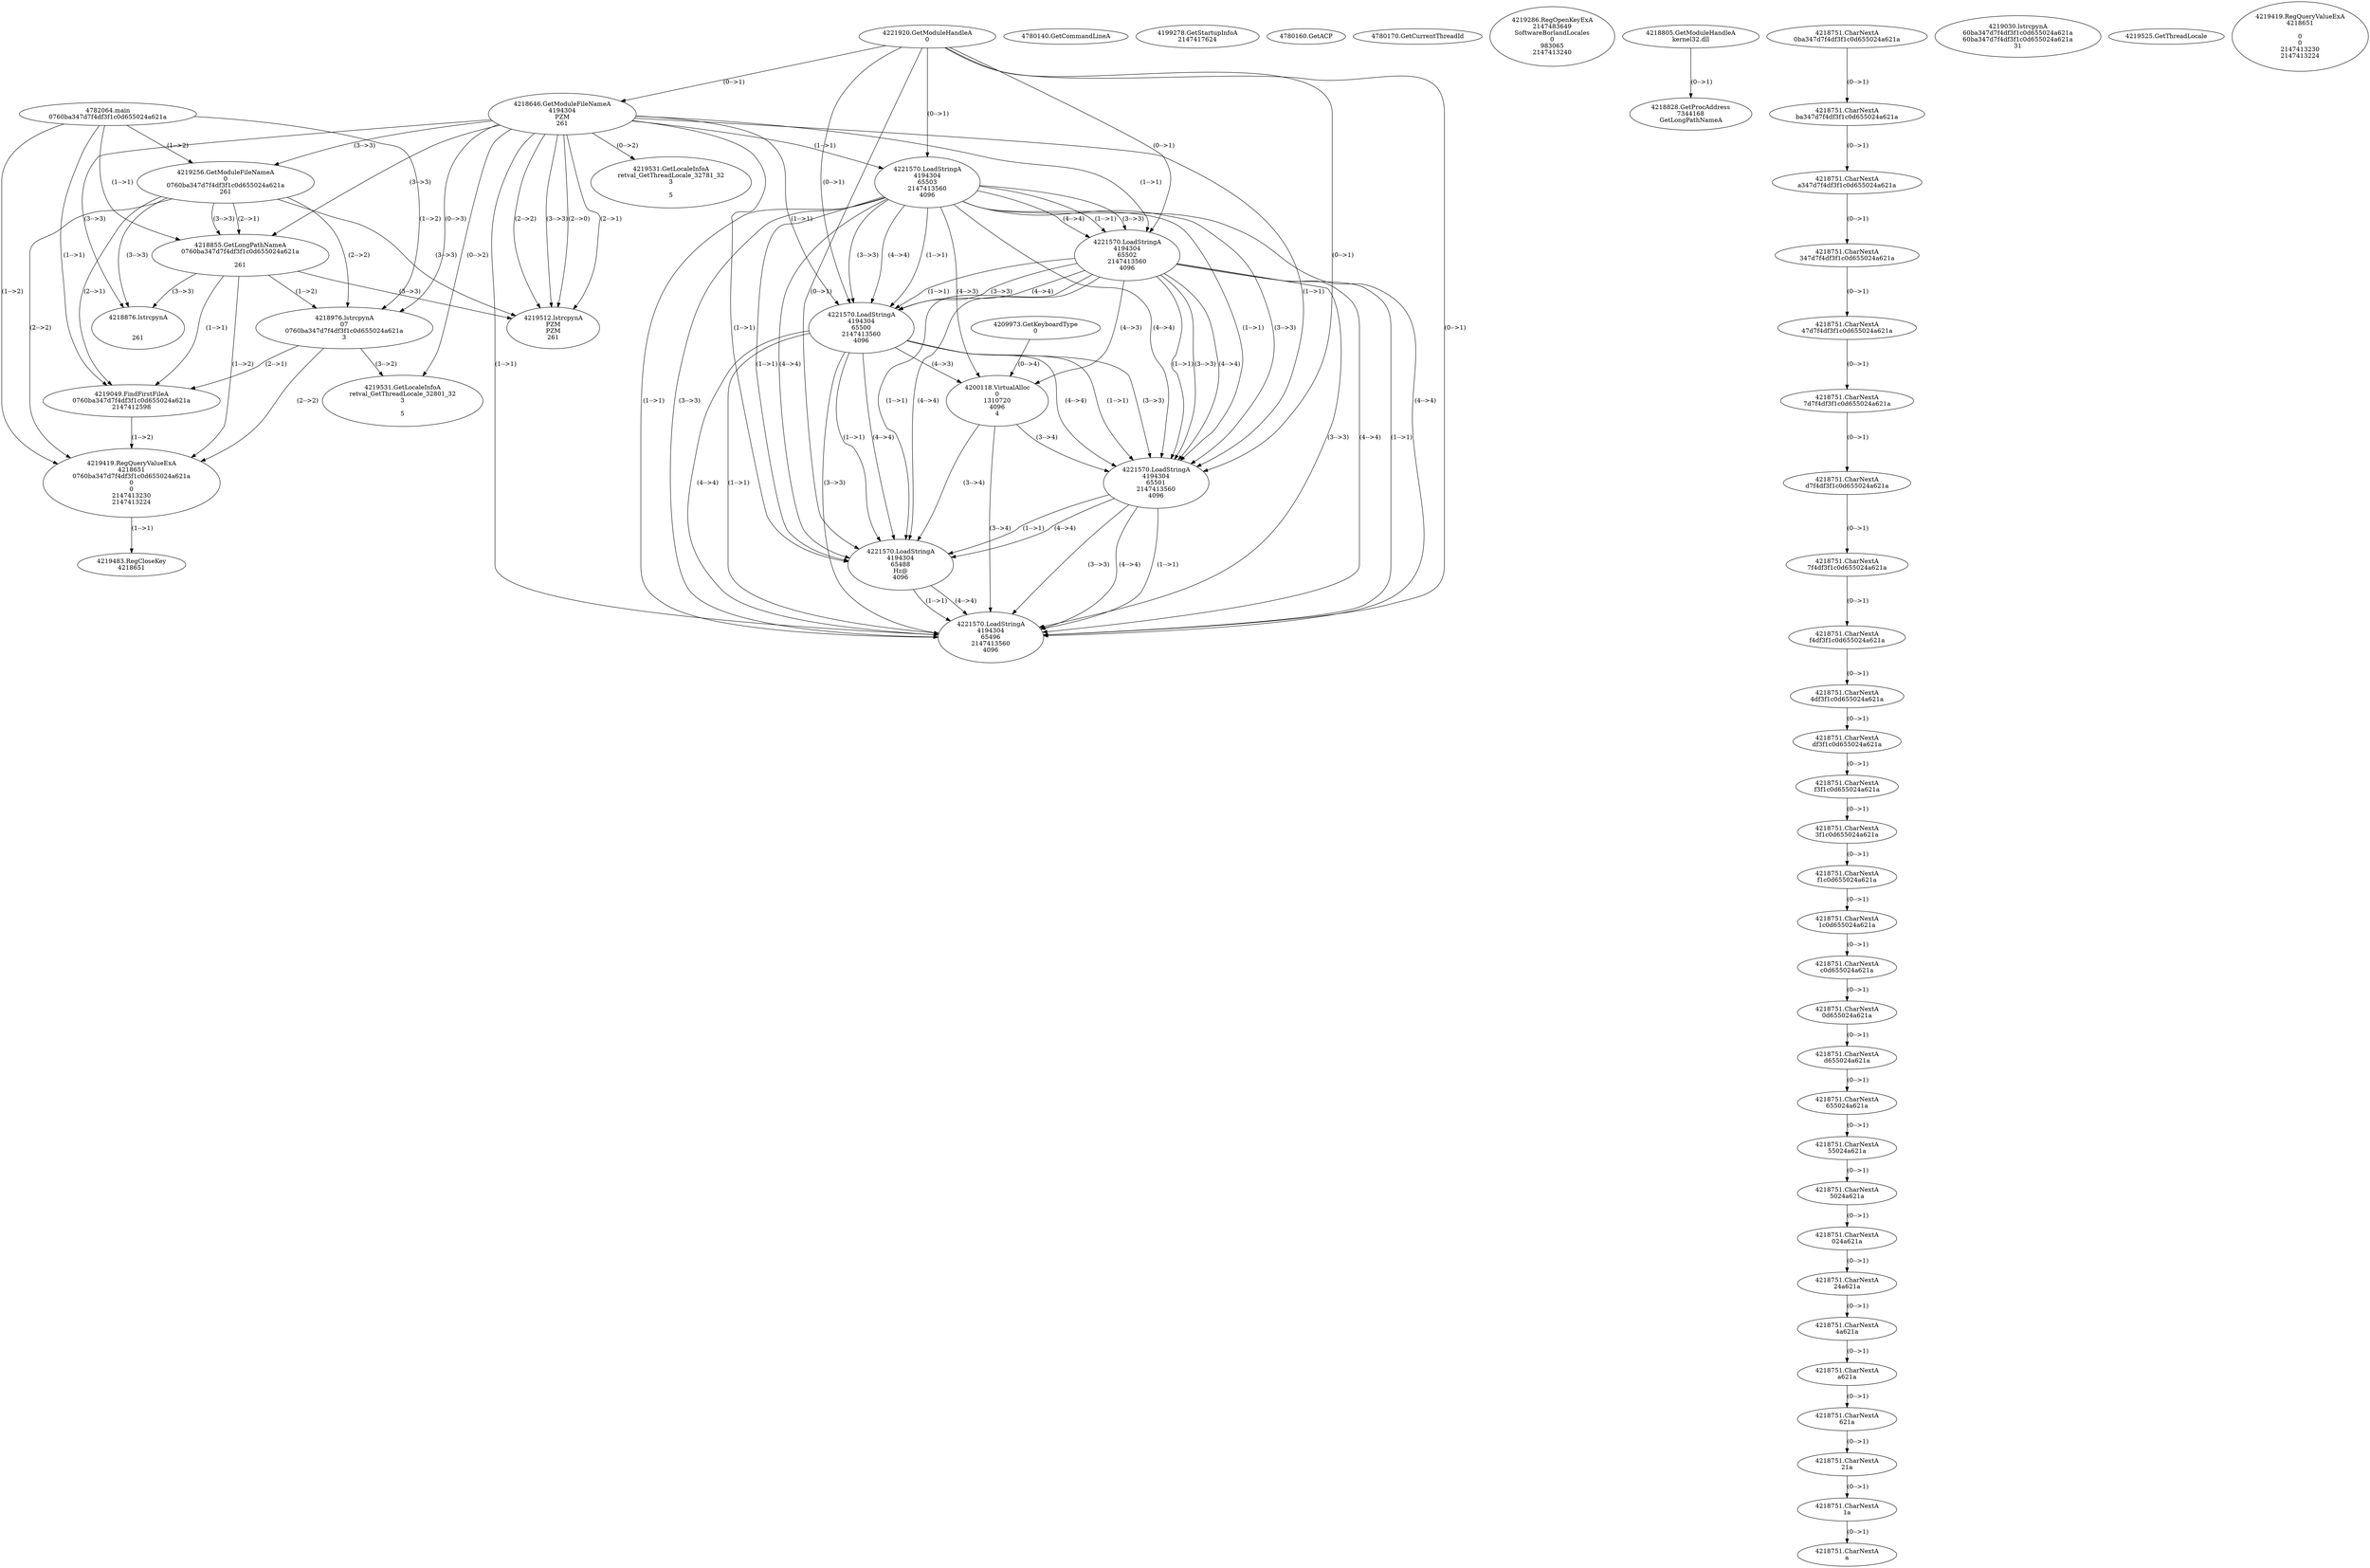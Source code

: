 // Global SCDG with merge call
digraph {
	0 [label="4782064.main
0760ba347d7f4df3f1c0d655024a621a"]
	1 [label="4221920.GetModuleHandleA
0"]
	2 [label="4209973.GetKeyboardType
0"]
	3 [label="4780140.GetCommandLineA
"]
	4 [label="4199278.GetStartupInfoA
2147417624"]
	5 [label="4780160.GetACP
"]
	6 [label="4780170.GetCurrentThreadId
"]
	7 [label="4218646.GetModuleFileNameA
4194304
PZM
261"]
	1 -> 7 [label="(0-->1)"]
	8 [label="4219256.GetModuleFileNameA
0
0760ba347d7f4df3f1c0d655024a621a
261"]
	0 -> 8 [label="(1-->2)"]
	7 -> 8 [label="(3-->3)"]
	9 [label="4219286.RegOpenKeyExA
2147483649
Software\Borland\Locales
0
983065
2147413240"]
	10 [label="4218805.GetModuleHandleA
kernel32.dll"]
	11 [label="4218828.GetProcAddress
7344168
GetLongPathNameA"]
	10 -> 11 [label="(0-->1)"]
	12 [label="4218855.GetLongPathNameA
0760ba347d7f4df3f1c0d655024a621a

261"]
	0 -> 12 [label="(1-->1)"]
	8 -> 12 [label="(2-->1)"]
	7 -> 12 [label="(3-->3)"]
	8 -> 12 [label="(3-->3)"]
	13 [label="4218976.lstrcpynA
07
0760ba347d7f4df3f1c0d655024a621a
3"]
	0 -> 13 [label="(1-->2)"]
	8 -> 13 [label="(2-->2)"]
	12 -> 13 [label="(1-->2)"]
	7 -> 13 [label="(0-->3)"]
	14 [label="4218751.CharNextA
0ba347d7f4df3f1c0d655024a621a"]
	15 [label="4218751.CharNextA
ba347d7f4df3f1c0d655024a621a"]
	14 -> 15 [label="(0-->1)"]
	16 [label="4218751.CharNextA
a347d7f4df3f1c0d655024a621a"]
	15 -> 16 [label="(0-->1)"]
	17 [label="4218751.CharNextA
347d7f4df3f1c0d655024a621a"]
	16 -> 17 [label="(0-->1)"]
	18 [label="4218751.CharNextA
47d7f4df3f1c0d655024a621a"]
	17 -> 18 [label="(0-->1)"]
	19 [label="4218751.CharNextA
7d7f4df3f1c0d655024a621a"]
	18 -> 19 [label="(0-->1)"]
	20 [label="4218751.CharNextA
d7f4df3f1c0d655024a621a"]
	19 -> 20 [label="(0-->1)"]
	21 [label="4218751.CharNextA
7f4df3f1c0d655024a621a"]
	20 -> 21 [label="(0-->1)"]
	22 [label="4218751.CharNextA
f4df3f1c0d655024a621a"]
	21 -> 22 [label="(0-->1)"]
	23 [label="4218751.CharNextA
4df3f1c0d655024a621a"]
	22 -> 23 [label="(0-->1)"]
	24 [label="4218751.CharNextA
df3f1c0d655024a621a"]
	23 -> 24 [label="(0-->1)"]
	25 [label="4218751.CharNextA
f3f1c0d655024a621a"]
	24 -> 25 [label="(0-->1)"]
	26 [label="4218751.CharNextA
3f1c0d655024a621a"]
	25 -> 26 [label="(0-->1)"]
	27 [label="4218751.CharNextA
f1c0d655024a621a"]
	26 -> 27 [label="(0-->1)"]
	28 [label="4218751.CharNextA
1c0d655024a621a"]
	27 -> 28 [label="(0-->1)"]
	29 [label="4218751.CharNextA
c0d655024a621a"]
	28 -> 29 [label="(0-->1)"]
	30 [label="4218751.CharNextA
0d655024a621a"]
	29 -> 30 [label="(0-->1)"]
	31 [label="4218751.CharNextA
d655024a621a"]
	30 -> 31 [label="(0-->1)"]
	32 [label="4218751.CharNextA
655024a621a"]
	31 -> 32 [label="(0-->1)"]
	33 [label="4218751.CharNextA
55024a621a"]
	32 -> 33 [label="(0-->1)"]
	34 [label="4218751.CharNextA
5024a621a"]
	33 -> 34 [label="(0-->1)"]
	35 [label="4218751.CharNextA
024a621a"]
	34 -> 35 [label="(0-->1)"]
	36 [label="4218751.CharNextA
24a621a"]
	35 -> 36 [label="(0-->1)"]
	37 [label="4218751.CharNextA
4a621a"]
	36 -> 37 [label="(0-->1)"]
	38 [label="4218751.CharNextA
a621a"]
	37 -> 38 [label="(0-->1)"]
	39 [label="4218751.CharNextA
621a"]
	38 -> 39 [label="(0-->1)"]
	40 [label="4218751.CharNextA
21a"]
	39 -> 40 [label="(0-->1)"]
	41 [label="4218751.CharNextA
1a"]
	40 -> 41 [label="(0-->1)"]
	42 [label="4218751.CharNextA
a"]
	41 -> 42 [label="(0-->1)"]
	43 [label="4219030.lstrcpynA
60ba347d7f4df3f1c0d655024a621a
60ba347d7f4df3f1c0d655024a621a
31"]
	44 [label="4219049.FindFirstFileA
0760ba347d7f4df3f1c0d655024a621a
2147412598"]
	0 -> 44 [label="(1-->1)"]
	8 -> 44 [label="(2-->1)"]
	12 -> 44 [label="(1-->1)"]
	13 -> 44 [label="(2-->1)"]
	45 [label="4219419.RegQueryValueExA
4218651
0760ba347d7f4df3f1c0d655024a621a
0
0
2147413230
2147413224"]
	0 -> 45 [label="(1-->2)"]
	8 -> 45 [label="(2-->2)"]
	12 -> 45 [label="(1-->2)"]
	13 -> 45 [label="(2-->2)"]
	44 -> 45 [label="(1-->2)"]
	46 [label="4219483.RegCloseKey
4218651"]
	45 -> 46 [label="(1-->1)"]
	47 [label="4219512.lstrcpynA
PZM
PZM
261"]
	7 -> 47 [label="(2-->1)"]
	7 -> 47 [label="(2-->2)"]
	7 -> 47 [label="(3-->3)"]
	8 -> 47 [label="(3-->3)"]
	12 -> 47 [label="(3-->3)"]
	7 -> 47 [label="(2-->0)"]
	48 [label="4219525.GetThreadLocale
"]
	49 [label="4219531.GetLocaleInfoA
retval_GetThreadLocale_32801_32
3

5"]
	7 -> 49 [label="(0-->2)"]
	13 -> 49 [label="(3-->2)"]
	50 [label="4221570.LoadStringA
4194304
65503
2147413560
4096"]
	1 -> 50 [label="(0-->1)"]
	7 -> 50 [label="(1-->1)"]
	51 [label="4221570.LoadStringA
4194304
65502
2147413560
4096"]
	1 -> 51 [label="(0-->1)"]
	7 -> 51 [label="(1-->1)"]
	50 -> 51 [label="(1-->1)"]
	50 -> 51 [label="(3-->3)"]
	50 -> 51 [label="(4-->4)"]
	52 [label="4221570.LoadStringA
4194304
65500
2147413560
4096"]
	1 -> 52 [label="(0-->1)"]
	7 -> 52 [label="(1-->1)"]
	50 -> 52 [label="(1-->1)"]
	51 -> 52 [label="(1-->1)"]
	50 -> 52 [label="(3-->3)"]
	51 -> 52 [label="(3-->3)"]
	50 -> 52 [label="(4-->4)"]
	51 -> 52 [label="(4-->4)"]
	53 [label="4200118.VirtualAlloc
0
1310720
4096
4"]
	50 -> 53 [label="(4-->3)"]
	51 -> 53 [label="(4-->3)"]
	52 -> 53 [label="(4-->3)"]
	2 -> 53 [label="(0-->4)"]
	54 [label="4221570.LoadStringA
4194304
65501
2147413560
4096"]
	1 -> 54 [label="(0-->1)"]
	7 -> 54 [label="(1-->1)"]
	50 -> 54 [label="(1-->1)"]
	51 -> 54 [label="(1-->1)"]
	52 -> 54 [label="(1-->1)"]
	50 -> 54 [label="(3-->3)"]
	51 -> 54 [label="(3-->3)"]
	52 -> 54 [label="(3-->3)"]
	50 -> 54 [label="(4-->4)"]
	51 -> 54 [label="(4-->4)"]
	52 -> 54 [label="(4-->4)"]
	53 -> 54 [label="(3-->4)"]
	55 [label="4221570.LoadStringA
4194304
65488
Hz@
4096"]
	1 -> 55 [label="(0-->1)"]
	7 -> 55 [label="(1-->1)"]
	50 -> 55 [label="(1-->1)"]
	51 -> 55 [label="(1-->1)"]
	52 -> 55 [label="(1-->1)"]
	54 -> 55 [label="(1-->1)"]
	50 -> 55 [label="(4-->4)"]
	51 -> 55 [label="(4-->4)"]
	52 -> 55 [label="(4-->4)"]
	53 -> 55 [label="(3-->4)"]
	54 -> 55 [label="(4-->4)"]
	56 [label="4221570.LoadStringA
4194304
65496
2147413560
4096"]
	1 -> 56 [label="(0-->1)"]
	7 -> 56 [label="(1-->1)"]
	50 -> 56 [label="(1-->1)"]
	51 -> 56 [label="(1-->1)"]
	52 -> 56 [label="(1-->1)"]
	54 -> 56 [label="(1-->1)"]
	55 -> 56 [label="(1-->1)"]
	50 -> 56 [label="(3-->3)"]
	51 -> 56 [label="(3-->3)"]
	52 -> 56 [label="(3-->3)"]
	54 -> 56 [label="(3-->3)"]
	50 -> 56 [label="(4-->4)"]
	51 -> 56 [label="(4-->4)"]
	52 -> 56 [label="(4-->4)"]
	53 -> 56 [label="(3-->4)"]
	54 -> 56 [label="(4-->4)"]
	55 -> 56 [label="(4-->4)"]
	57 [label="4218876.lstrcpynA


261"]
	7 -> 57 [label="(3-->3)"]
	8 -> 57 [label="(3-->3)"]
	12 -> 57 [label="(3-->3)"]
	58 [label="4219419.RegQueryValueExA
4218651

0
0
2147413230
2147413224"]
	59 [label="4219531.GetLocaleInfoA
retval_GetThreadLocale_32781_32
3

5"]
	7 -> 59 [label="(0-->2)"]
}
